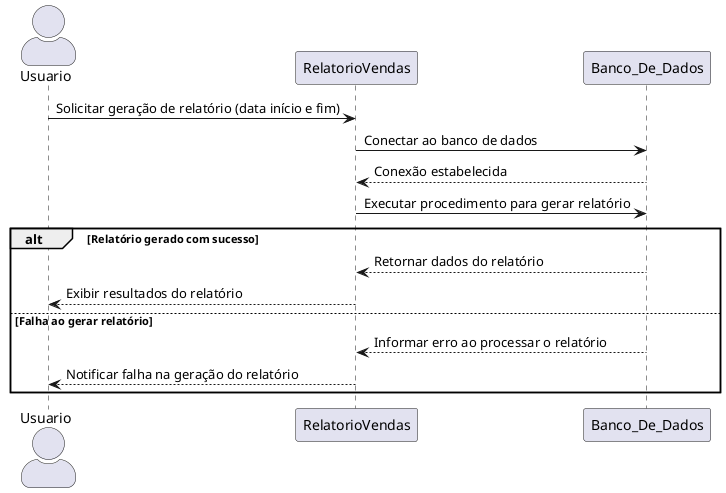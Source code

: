 @startuml
skinparam actorStyle awesome
actor Usuario as usuario
participant RelatorioVendas as relatorio
participant Banco_De_Dados as db

usuario -> relatorio : Solicitar geração de relatório (data início e fim)
relatorio -> db : Conectar ao banco de dados
db --> relatorio : Conexão estabelecida

relatorio -> db : Executar procedimento para gerar relatório
alt Relatório gerado com sucesso
    db --> relatorio : Retornar dados do relatório
    relatorio --> usuario : Exibir resultados do relatório
else Falha ao gerar relatório
    db --> relatorio : Informar erro ao processar o relatório
    relatorio --> usuario : Notificar falha na geração do relatório
end
@enduml
